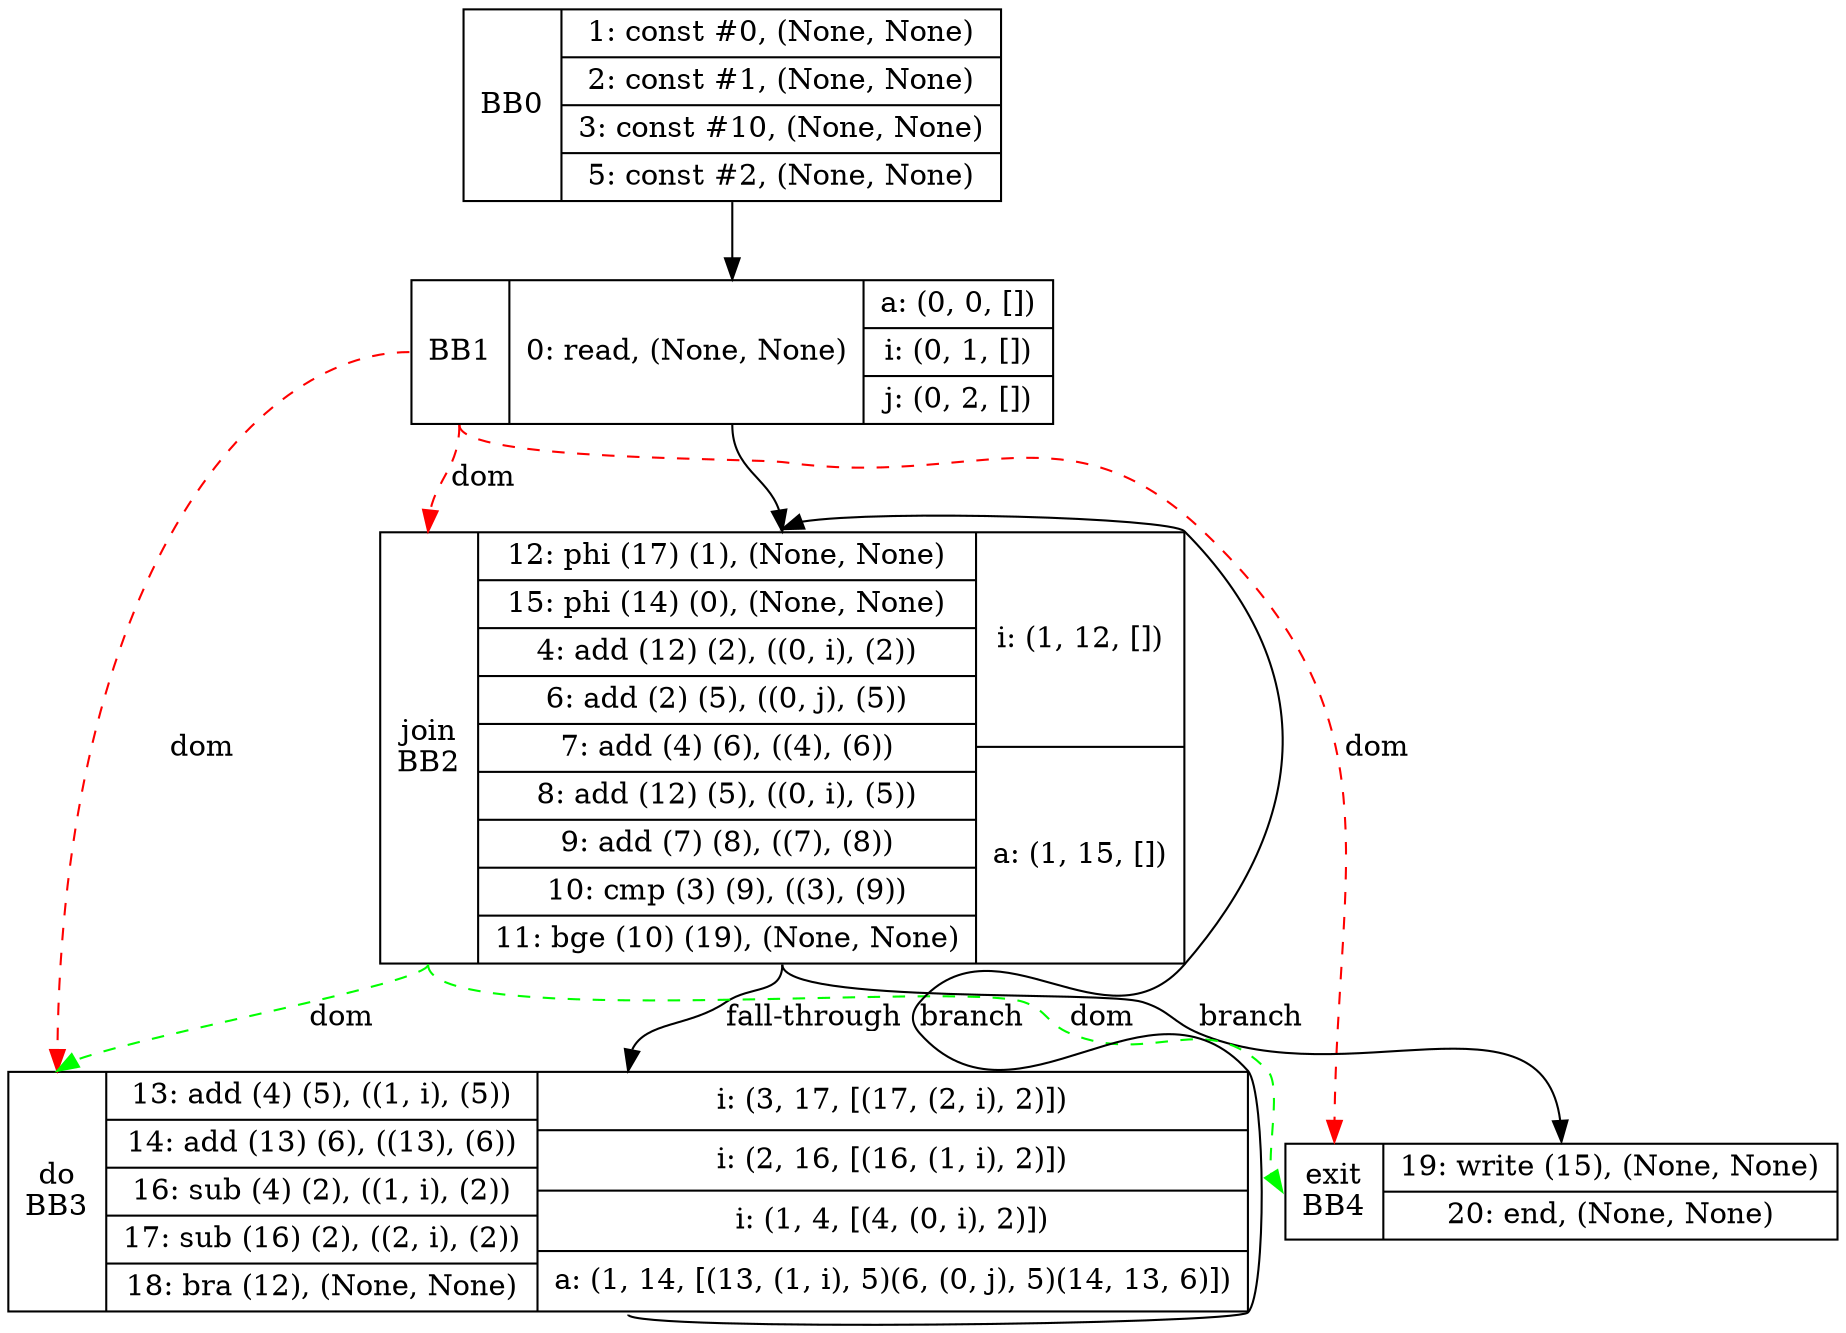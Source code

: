digraph G {
	bb0[shape=record, label="<b>BB0|{1: const #0, (None, None)|2: const #1, (None, None)|3: const #10, (None, None)|5: const #2, (None, None)}"];
	bb1[shape=record, label="<b>BB1|{0: read, (None, None)}|{a: (0, 0, [])|i: (0, 1, [])|j: (0, 2, [])}"];
	bb2[shape=record, label="<b>join\nBB2|{12: phi (17) (1), (None, None)|15: phi (14) (0), (None, None)|4: add (12) (2), ((0, i), (2))|6: add (2) (5), ((0, j), (5))|7: add (4) (6), ((4), (6))|8: add (12) (5), ((0, i), (5))|9: add (7) (8), ((7), (8))|10: cmp (3) (9), ((3), (9))|11: bge (10) (19), (None, None)}|{i: (1, 12, [])|a: (1, 15, [])}"];
	bb3[shape=record, label="<b>do\nBB3|{13: add (4) (5), ((1, i), (5))|14: add (13) (6), ((13), (6))|16: sub (4) (2), ((1, i), (2))|17: sub (16) (2), ((2, i), (2))|18: bra (12), (None, None)}|{i: (3, 17, [(17, (2, i), 2)])|i: (2, 16, [(16, (1, i), 2)])|i: (1, 4, [(4, (0, i), 2)])|a: (1, 14, [(13, (1, i), 5)(6, (0, j), 5)(14, 13, 6)])}"];
	bb4[shape=record, label="<b>exit\nBB4|{19: write (15), (None, None)|20: end, (None, None)}"];

	bb0:s -> bb1:n;
	bb1:s -> bb2:n;
	bb3:s -> bb2:n[label="branch", constraint=false];
	bb2:s -> bb3:n[label="fall-through"];
	bb2:s -> bb4:n[label="branch"];
	bb1:b -> bb2:b [color="red", style=dashed, label="dom"];
	bb2:b -> bb3:b [color="green", style=dashed, label="dom"];
	bb1:b -> bb3:b [color="red", style=dashed, label="dom"];
	bb2:b -> bb4:b [color="green", style=dashed, label="dom"];
	bb1:b -> bb4:b [color="red", style=dashed, label="dom"]; 
}